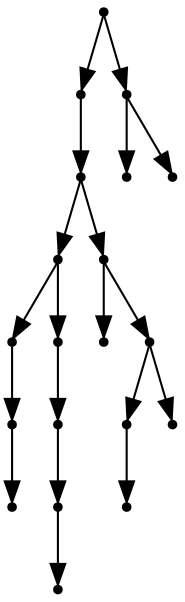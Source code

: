 digraph {
  19 [shape=point];
  15 [shape=point];
  14 [shape=point];
  7 [shape=point];
  2 [shape=point];
  1 [shape=point];
  0 [shape=point];
  6 [shape=point];
  5 [shape=point];
  4 [shape=point];
  3 [shape=point];
  13 [shape=point];
  8 [shape=point];
  12 [shape=point];
  10 [shape=point];
  9 [shape=point];
  11 [shape=point];
  18 [shape=point];
  16 [shape=point];
  17 [shape=point];
19 -> 15;
15 -> 14;
14 -> 7;
7 -> 2;
2 -> 1;
1 -> 0;
7 -> 6;
6 -> 5;
5 -> 4;
4 -> 3;
14 -> 13;
13 -> 8;
13 -> 12;
12 -> 10;
10 -> 9;
12 -> 11;
19 -> 18;
18 -> 16;
18 -> 17;
}
